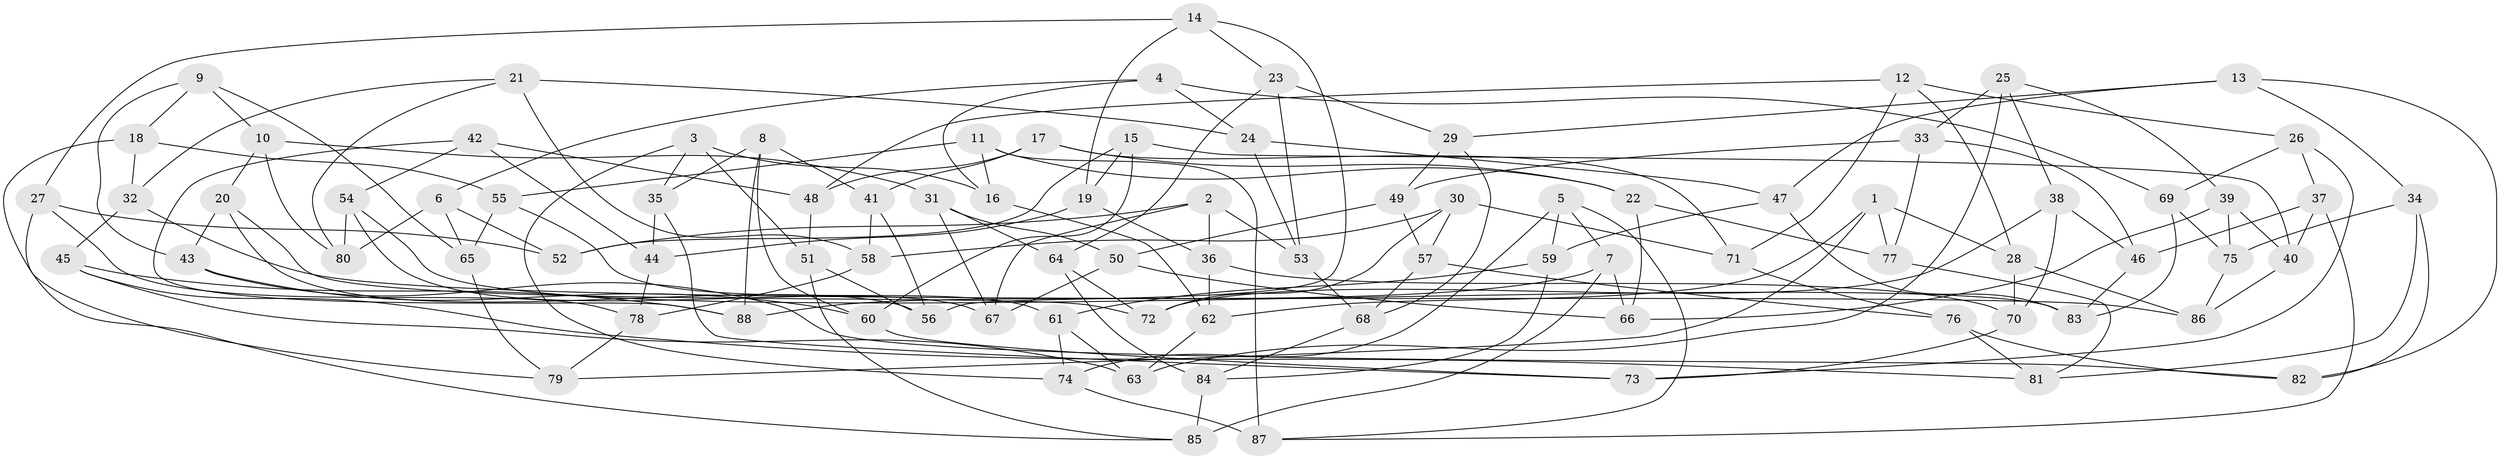 // coarse degree distribution, {6: 0.5471698113207547, 5: 0.11320754716981132, 4: 0.33962264150943394}
// Generated by graph-tools (version 1.1) at 2025/42/03/06/25 10:42:20]
// undirected, 88 vertices, 176 edges
graph export_dot {
graph [start="1"]
  node [color=gray90,style=filled];
  1;
  2;
  3;
  4;
  5;
  6;
  7;
  8;
  9;
  10;
  11;
  12;
  13;
  14;
  15;
  16;
  17;
  18;
  19;
  20;
  21;
  22;
  23;
  24;
  25;
  26;
  27;
  28;
  29;
  30;
  31;
  32;
  33;
  34;
  35;
  36;
  37;
  38;
  39;
  40;
  41;
  42;
  43;
  44;
  45;
  46;
  47;
  48;
  49;
  50;
  51;
  52;
  53;
  54;
  55;
  56;
  57;
  58;
  59;
  60;
  61;
  62;
  63;
  64;
  65;
  66;
  67;
  68;
  69;
  70;
  71;
  72;
  73;
  74;
  75;
  76;
  77;
  78;
  79;
  80;
  81;
  82;
  83;
  84;
  85;
  86;
  87;
  88;
  1 -- 77;
  1 -- 28;
  1 -- 62;
  1 -- 79;
  2 -- 67;
  2 -- 52;
  2 -- 36;
  2 -- 53;
  3 -- 35;
  3 -- 16;
  3 -- 74;
  3 -- 51;
  4 -- 24;
  4 -- 69;
  4 -- 6;
  4 -- 16;
  5 -- 74;
  5 -- 87;
  5 -- 59;
  5 -- 7;
  6 -- 80;
  6 -- 52;
  6 -- 65;
  7 -- 66;
  7 -- 88;
  7 -- 85;
  8 -- 60;
  8 -- 41;
  8 -- 35;
  8 -- 88;
  9 -- 18;
  9 -- 43;
  9 -- 10;
  9 -- 65;
  10 -- 20;
  10 -- 31;
  10 -- 80;
  11 -- 87;
  11 -- 22;
  11 -- 16;
  11 -- 55;
  12 -- 48;
  12 -- 26;
  12 -- 28;
  12 -- 71;
  13 -- 82;
  13 -- 29;
  13 -- 34;
  13 -- 47;
  14 -- 23;
  14 -- 19;
  14 -- 56;
  14 -- 27;
  15 -- 52;
  15 -- 60;
  15 -- 40;
  15 -- 19;
  16 -- 62;
  17 -- 41;
  17 -- 22;
  17 -- 48;
  17 -- 71;
  18 -- 55;
  18 -- 32;
  18 -- 79;
  19 -- 44;
  19 -- 36;
  20 -- 43;
  20 -- 72;
  20 -- 56;
  21 -- 58;
  21 -- 80;
  21 -- 24;
  21 -- 32;
  22 -- 66;
  22 -- 77;
  23 -- 29;
  23 -- 53;
  23 -- 64;
  24 -- 47;
  24 -- 53;
  25 -- 63;
  25 -- 39;
  25 -- 38;
  25 -- 33;
  26 -- 37;
  26 -- 69;
  26 -- 73;
  27 -- 85;
  27 -- 78;
  27 -- 52;
  28 -- 70;
  28 -- 86;
  29 -- 68;
  29 -- 49;
  30 -- 58;
  30 -- 71;
  30 -- 57;
  30 -- 72;
  31 -- 67;
  31 -- 50;
  31 -- 64;
  32 -- 45;
  32 -- 86;
  33 -- 46;
  33 -- 49;
  33 -- 77;
  34 -- 75;
  34 -- 82;
  34 -- 81;
  35 -- 44;
  35 -- 73;
  36 -- 70;
  36 -- 62;
  37 -- 40;
  37 -- 87;
  37 -- 46;
  38 -- 72;
  38 -- 46;
  38 -- 70;
  39 -- 75;
  39 -- 66;
  39 -- 40;
  40 -- 86;
  41 -- 58;
  41 -- 56;
  42 -- 48;
  42 -- 54;
  42 -- 44;
  42 -- 88;
  43 -- 60;
  43 -- 82;
  44 -- 78;
  45 -- 63;
  45 -- 81;
  45 -- 88;
  46 -- 83;
  47 -- 59;
  47 -- 83;
  48 -- 51;
  49 -- 50;
  49 -- 57;
  50 -- 67;
  50 -- 66;
  51 -- 85;
  51 -- 56;
  53 -- 68;
  54 -- 80;
  54 -- 67;
  54 -- 83;
  55 -- 61;
  55 -- 65;
  57 -- 68;
  57 -- 76;
  58 -- 78;
  59 -- 61;
  59 -- 84;
  60 -- 73;
  61 -- 63;
  61 -- 74;
  62 -- 63;
  64 -- 84;
  64 -- 72;
  65 -- 79;
  68 -- 84;
  69 -- 75;
  69 -- 83;
  70 -- 73;
  71 -- 76;
  74 -- 87;
  75 -- 86;
  76 -- 82;
  76 -- 81;
  77 -- 81;
  78 -- 79;
  84 -- 85;
}
